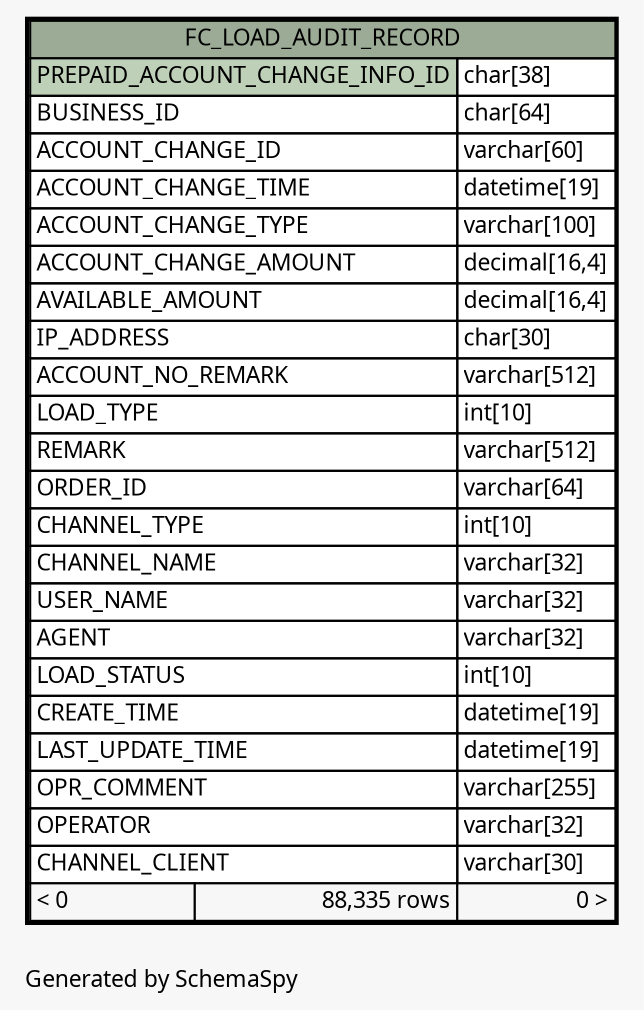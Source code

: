 // dot 2.26.0 on Linux 2.6.32-504.8.1.el6.x86_64
// SchemaSpy rev Unknown
digraph "oneDegreeRelationshipsDiagram" {
  graph [
    rankdir="RL"
    bgcolor="#f7f7f7"
    label="\nGenerated by SchemaSpy"
    labeljust="l"
    nodesep="0.18"
    ranksep="0.46"
    fontname="Microsoft YaHei"
    fontsize="11"
  ];
  node [
    fontname="Microsoft YaHei"
    fontsize="11"
    shape="plaintext"
  ];
  edge [
    arrowsize="0.8"
  ];
  "FC_LOAD_AUDIT_RECORD" [
    label=<
    <TABLE BORDER="2" CELLBORDER="1" CELLSPACING="0" BGCOLOR="#ffffff">
      <TR><TD COLSPAN="3" BGCOLOR="#9bab96" ALIGN="CENTER">FC_LOAD_AUDIT_RECORD</TD></TR>
      <TR><TD PORT="PREPAID_ACCOUNT_CHANGE_INFO_ID" COLSPAN="2" BGCOLOR="#bed1b8" ALIGN="LEFT">PREPAID_ACCOUNT_CHANGE_INFO_ID</TD><TD PORT="PREPAID_ACCOUNT_CHANGE_INFO_ID.type" ALIGN="LEFT">char[38]</TD></TR>
      <TR><TD PORT="BUSINESS_ID" COLSPAN="2" ALIGN="LEFT">BUSINESS_ID</TD><TD PORT="BUSINESS_ID.type" ALIGN="LEFT">char[64]</TD></TR>
      <TR><TD PORT="ACCOUNT_CHANGE_ID" COLSPAN="2" ALIGN="LEFT">ACCOUNT_CHANGE_ID</TD><TD PORT="ACCOUNT_CHANGE_ID.type" ALIGN="LEFT">varchar[60]</TD></TR>
      <TR><TD PORT="ACCOUNT_CHANGE_TIME" COLSPAN="2" ALIGN="LEFT">ACCOUNT_CHANGE_TIME</TD><TD PORT="ACCOUNT_CHANGE_TIME.type" ALIGN="LEFT">datetime[19]</TD></TR>
      <TR><TD PORT="ACCOUNT_CHANGE_TYPE" COLSPAN="2" ALIGN="LEFT">ACCOUNT_CHANGE_TYPE</TD><TD PORT="ACCOUNT_CHANGE_TYPE.type" ALIGN="LEFT">varchar[100]</TD></TR>
      <TR><TD PORT="ACCOUNT_CHANGE_AMOUNT" COLSPAN="2" ALIGN="LEFT">ACCOUNT_CHANGE_AMOUNT</TD><TD PORT="ACCOUNT_CHANGE_AMOUNT.type" ALIGN="LEFT">decimal[16,4]</TD></TR>
      <TR><TD PORT="AVAILABLE_AMOUNT" COLSPAN="2" ALIGN="LEFT">AVAILABLE_AMOUNT</TD><TD PORT="AVAILABLE_AMOUNT.type" ALIGN="LEFT">decimal[16,4]</TD></TR>
      <TR><TD PORT="IP_ADDRESS" COLSPAN="2" ALIGN="LEFT">IP_ADDRESS</TD><TD PORT="IP_ADDRESS.type" ALIGN="LEFT">char[30]</TD></TR>
      <TR><TD PORT="ACCOUNT_NO_REMARK" COLSPAN="2" ALIGN="LEFT">ACCOUNT_NO_REMARK</TD><TD PORT="ACCOUNT_NO_REMARK.type" ALIGN="LEFT">varchar[512]</TD></TR>
      <TR><TD PORT="LOAD_TYPE" COLSPAN="2" ALIGN="LEFT">LOAD_TYPE</TD><TD PORT="LOAD_TYPE.type" ALIGN="LEFT">int[10]</TD></TR>
      <TR><TD PORT="REMARK" COLSPAN="2" ALIGN="LEFT">REMARK</TD><TD PORT="REMARK.type" ALIGN="LEFT">varchar[512]</TD></TR>
      <TR><TD PORT="ORDER_ID" COLSPAN="2" ALIGN="LEFT">ORDER_ID</TD><TD PORT="ORDER_ID.type" ALIGN="LEFT">varchar[64]</TD></TR>
      <TR><TD PORT="CHANNEL_TYPE" COLSPAN="2" ALIGN="LEFT">CHANNEL_TYPE</TD><TD PORT="CHANNEL_TYPE.type" ALIGN="LEFT">int[10]</TD></TR>
      <TR><TD PORT="CHANNEL_NAME" COLSPAN="2" ALIGN="LEFT">CHANNEL_NAME</TD><TD PORT="CHANNEL_NAME.type" ALIGN="LEFT">varchar[32]</TD></TR>
      <TR><TD PORT="USER_NAME" COLSPAN="2" ALIGN="LEFT">USER_NAME</TD><TD PORT="USER_NAME.type" ALIGN="LEFT">varchar[32]</TD></TR>
      <TR><TD PORT="AGENT" COLSPAN="2" ALIGN="LEFT">AGENT</TD><TD PORT="AGENT.type" ALIGN="LEFT">varchar[32]</TD></TR>
      <TR><TD PORT="LOAD_STATUS" COLSPAN="2" ALIGN="LEFT">LOAD_STATUS</TD><TD PORT="LOAD_STATUS.type" ALIGN="LEFT">int[10]</TD></TR>
      <TR><TD PORT="CREATE_TIME" COLSPAN="2" ALIGN="LEFT">CREATE_TIME</TD><TD PORT="CREATE_TIME.type" ALIGN="LEFT">datetime[19]</TD></TR>
      <TR><TD PORT="LAST_UPDATE_TIME" COLSPAN="2" ALIGN="LEFT">LAST_UPDATE_TIME</TD><TD PORT="LAST_UPDATE_TIME.type" ALIGN="LEFT">datetime[19]</TD></TR>
      <TR><TD PORT="OPR_COMMENT" COLSPAN="2" ALIGN="LEFT">OPR_COMMENT</TD><TD PORT="OPR_COMMENT.type" ALIGN="LEFT">varchar[255]</TD></TR>
      <TR><TD PORT="OPERATOR" COLSPAN="2" ALIGN="LEFT">OPERATOR</TD><TD PORT="OPERATOR.type" ALIGN="LEFT">varchar[32]</TD></TR>
      <TR><TD PORT="CHANNEL_CLIENT" COLSPAN="2" ALIGN="LEFT">CHANNEL_CLIENT</TD><TD PORT="CHANNEL_CLIENT.type" ALIGN="LEFT">varchar[30]</TD></TR>
      <TR><TD ALIGN="LEFT" BGCOLOR="#f7f7f7">&lt; 0</TD><TD ALIGN="RIGHT" BGCOLOR="#f7f7f7">88,335 rows</TD><TD ALIGN="RIGHT" BGCOLOR="#f7f7f7">0 &gt;</TD></TR>
    </TABLE>>
    URL="FC_LOAD_AUDIT_RECORD.html"
    tooltip="FC_LOAD_AUDIT_RECORD"
  ];
}
